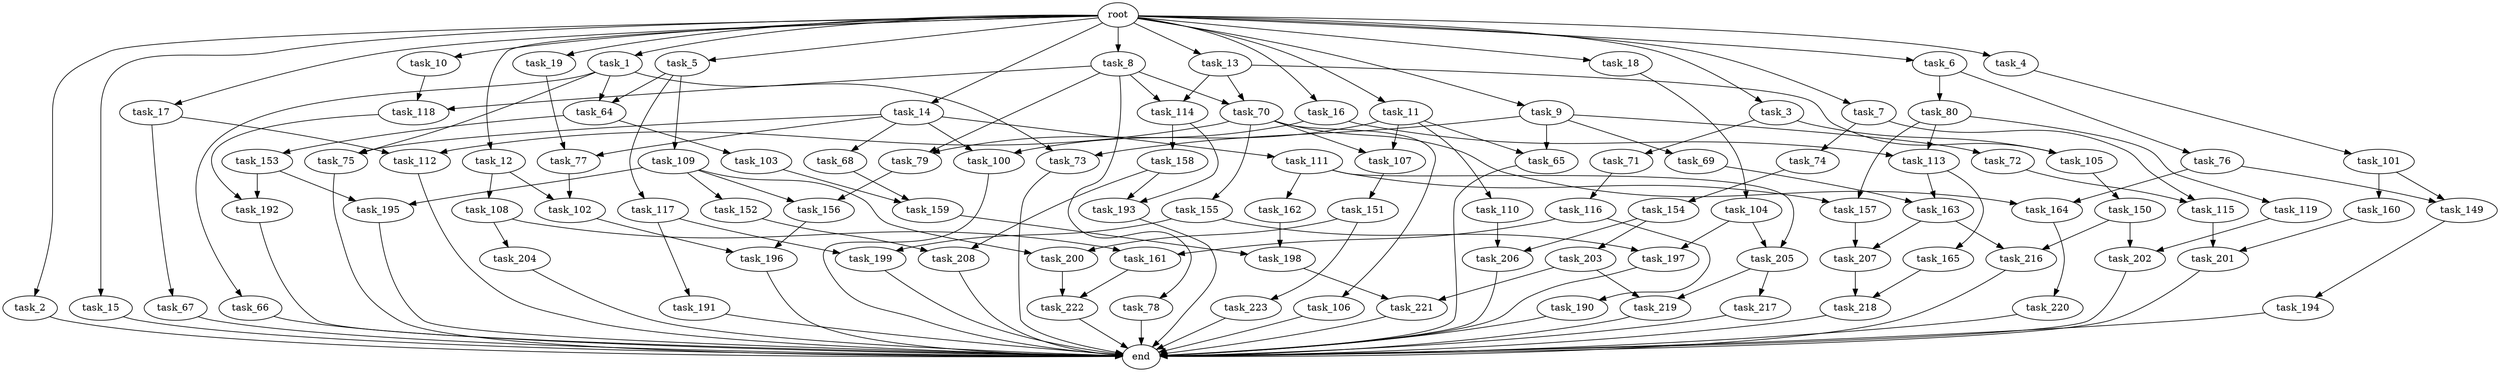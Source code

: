 digraph G {
  root [size="0.000000"];
  task_1 [size="2.048000"];
  task_2 [size="2.048000"];
  task_3 [size="2.048000"];
  task_4 [size="2.048000"];
  task_5 [size="2.048000"];
  task_6 [size="2.048000"];
  task_7 [size="2.048000"];
  task_8 [size="2.048000"];
  task_9 [size="2.048000"];
  task_10 [size="2.048000"];
  task_11 [size="2.048000"];
  task_12 [size="2.048000"];
  task_13 [size="2.048000"];
  task_14 [size="2.048000"];
  task_15 [size="2.048000"];
  task_16 [size="2.048000"];
  task_17 [size="2.048000"];
  task_18 [size="2.048000"];
  task_19 [size="2.048000"];
  task_64 [size="429496729.600000"];
  task_65 [size="1529008357.376000"];
  task_66 [size="154618822.656000"];
  task_67 [size="1099511627.776000"];
  task_68 [size="274877906.944000"];
  task_69 [size="429496729.600000"];
  task_70 [size="2233382993.920000"];
  task_71 [size="154618822.656000"];
  task_72 [size="429496729.600000"];
  task_73 [size="584115552.256000"];
  task_74 [size="1391569403.904000"];
  task_75 [size="429496729.600000"];
  task_76 [size="274877906.944000"];
  task_77 [size="429496729.600000"];
  task_78 [size="841813590.016000"];
  task_79 [size="2559800508.416000"];
  task_80 [size="274877906.944000"];
  task_100 [size="1374389534.720000"];
  task_101 [size="1391569403.904000"];
  task_102 [size="584115552.256000"];
  task_103 [size="1099511627.776000"];
  task_104 [size="618475290.624000"];
  task_105 [size="1546188226.560000"];
  task_106 [size="1099511627.776000"];
  task_107 [size="2199023255.552000"];
  task_108 [size="154618822.656000"];
  task_109 [size="274877906.944000"];
  task_110 [size="1099511627.776000"];
  task_111 [size="274877906.944000"];
  task_112 [size="2199023255.552000"];
  task_113 [size="1786706395.136000"];
  task_114 [size="2233382993.920000"];
  task_115 [size="1666447310.848000"];
  task_116 [size="1099511627.776000"];
  task_117 [size="274877906.944000"];
  task_118 [size="1460288880.640000"];
  task_119 [size="68719476.736000"];
  task_149 [size="1666447310.848000"];
  task_150 [size="154618822.656000"];
  task_151 [size="68719476.736000"];
  task_152 [size="154618822.656000"];
  task_153 [size="1099511627.776000"];
  task_154 [size="1717986918.400000"];
  task_155 [size="1099511627.776000"];
  task_156 [size="1546188226.560000"];
  task_157 [size="687194767.360000"];
  task_158 [size="1099511627.776000"];
  task_159 [size="2233382993.920000"];
  task_160 [size="1391569403.904000"];
  task_161 [size="858993459.200000"];
  task_162 [size="618475290.624000"];
  task_163 [size="1546188226.560000"];
  task_164 [size="1374389534.720000"];
  task_165 [size="154618822.656000"];
  task_190 [size="429496729.600000"];
  task_191 [size="1391569403.904000"];
  task_192 [size="498216206.336000"];
  task_193 [size="1254130450.432000"];
  task_194 [size="841813590.016000"];
  task_195 [size="223338299.392000"];
  task_196 [size="2817498546.176000"];
  task_197 [size="1546188226.560000"];
  task_198 [size="1460288880.640000"];
  task_199 [size="1546188226.560000"];
  task_200 [size="996432412.672000"];
  task_201 [size="2199023255.552000"];
  task_202 [size="223338299.392000"];
  task_203 [size="68719476.736000"];
  task_204 [size="429496729.600000"];
  task_205 [size="2010044694.528000"];
  task_206 [size="1168231104.512000"];
  task_207 [size="1460288880.640000"];
  task_208 [size="429496729.600000"];
  task_216 [size="910533066.752000"];
  task_217 [size="841813590.016000"];
  task_218 [size="704374636.544000"];
  task_219 [size="1683627180.032000"];
  task_220 [size="841813590.016000"];
  task_221 [size="996432412.672000"];
  task_222 [size="498216206.336000"];
  task_223 [size="841813590.016000"];
  end [size="0.000000"];

  root -> task_1 [size="1.000000"];
  root -> task_2 [size="1.000000"];
  root -> task_3 [size="1.000000"];
  root -> task_4 [size="1.000000"];
  root -> task_5 [size="1.000000"];
  root -> task_6 [size="1.000000"];
  root -> task_7 [size="1.000000"];
  root -> task_8 [size="1.000000"];
  root -> task_9 [size="1.000000"];
  root -> task_10 [size="1.000000"];
  root -> task_11 [size="1.000000"];
  root -> task_12 [size="1.000000"];
  root -> task_13 [size="1.000000"];
  root -> task_14 [size="1.000000"];
  root -> task_15 [size="1.000000"];
  root -> task_16 [size="1.000000"];
  root -> task_17 [size="1.000000"];
  root -> task_18 [size="1.000000"];
  root -> task_19 [size="1.000000"];
  task_1 -> task_64 [size="75497472.000000"];
  task_1 -> task_66 [size="75497472.000000"];
  task_1 -> task_73 [size="75497472.000000"];
  task_1 -> task_75 [size="75497472.000000"];
  task_2 -> end [size="1.000000"];
  task_3 -> task_71 [size="75497472.000000"];
  task_3 -> task_105 [size="75497472.000000"];
  task_4 -> task_101 [size="679477248.000000"];
  task_5 -> task_64 [size="134217728.000000"];
  task_5 -> task_109 [size="134217728.000000"];
  task_5 -> task_117 [size="134217728.000000"];
  task_6 -> task_76 [size="134217728.000000"];
  task_6 -> task_80 [size="134217728.000000"];
  task_7 -> task_74 [size="679477248.000000"];
  task_7 -> task_115 [size="679477248.000000"];
  task_8 -> task_70 [size="411041792.000000"];
  task_8 -> task_78 [size="411041792.000000"];
  task_8 -> task_79 [size="411041792.000000"];
  task_8 -> task_114 [size="411041792.000000"];
  task_8 -> task_118 [size="411041792.000000"];
  task_9 -> task_65 [size="209715200.000000"];
  task_9 -> task_69 [size="209715200.000000"];
  task_9 -> task_72 [size="209715200.000000"];
  task_9 -> task_73 [size="209715200.000000"];
  task_10 -> task_118 [size="301989888.000000"];
  task_11 -> task_65 [size="536870912.000000"];
  task_11 -> task_100 [size="536870912.000000"];
  task_11 -> task_107 [size="536870912.000000"];
  task_11 -> task_110 [size="536870912.000000"];
  task_12 -> task_102 [size="75497472.000000"];
  task_12 -> task_108 [size="75497472.000000"];
  task_13 -> task_70 [size="679477248.000000"];
  task_13 -> task_105 [size="679477248.000000"];
  task_13 -> task_114 [size="679477248.000000"];
  task_14 -> task_68 [size="134217728.000000"];
  task_14 -> task_75 [size="134217728.000000"];
  task_14 -> task_77 [size="134217728.000000"];
  task_14 -> task_100 [size="134217728.000000"];
  task_14 -> task_111 [size="134217728.000000"];
  task_15 -> end [size="1.000000"];
  task_16 -> task_79 [size="838860800.000000"];
  task_16 -> task_113 [size="838860800.000000"];
  task_17 -> task_67 [size="536870912.000000"];
  task_17 -> task_112 [size="536870912.000000"];
  task_18 -> task_104 [size="301989888.000000"];
  task_19 -> task_77 [size="75497472.000000"];
  task_64 -> task_103 [size="536870912.000000"];
  task_64 -> task_153 [size="536870912.000000"];
  task_65 -> end [size="1.000000"];
  task_66 -> end [size="1.000000"];
  task_67 -> end [size="1.000000"];
  task_68 -> task_159 [size="411041792.000000"];
  task_69 -> task_163 [size="679477248.000000"];
  task_70 -> task_106 [size="536870912.000000"];
  task_70 -> task_107 [size="536870912.000000"];
  task_70 -> task_112 [size="536870912.000000"];
  task_70 -> task_155 [size="536870912.000000"];
  task_70 -> task_164 [size="536870912.000000"];
  task_71 -> task_116 [size="536870912.000000"];
  task_72 -> task_115 [size="134217728.000000"];
  task_73 -> end [size="1.000000"];
  task_74 -> task_154 [size="838860800.000000"];
  task_75 -> end [size="1.000000"];
  task_76 -> task_149 [size="134217728.000000"];
  task_76 -> task_164 [size="134217728.000000"];
  task_77 -> task_102 [size="209715200.000000"];
  task_78 -> end [size="1.000000"];
  task_79 -> task_156 [size="679477248.000000"];
  task_80 -> task_113 [size="33554432.000000"];
  task_80 -> task_119 [size="33554432.000000"];
  task_80 -> task_157 [size="33554432.000000"];
  task_100 -> end [size="1.000000"];
  task_101 -> task_149 [size="679477248.000000"];
  task_101 -> task_160 [size="679477248.000000"];
  task_102 -> task_196 [size="536870912.000000"];
  task_103 -> task_159 [size="679477248.000000"];
  task_104 -> task_197 [size="679477248.000000"];
  task_104 -> task_205 [size="679477248.000000"];
  task_105 -> task_150 [size="75497472.000000"];
  task_106 -> end [size="1.000000"];
  task_107 -> task_151 [size="33554432.000000"];
  task_108 -> task_161 [size="209715200.000000"];
  task_108 -> task_204 [size="209715200.000000"];
  task_109 -> task_152 [size="75497472.000000"];
  task_109 -> task_156 [size="75497472.000000"];
  task_109 -> task_195 [size="75497472.000000"];
  task_109 -> task_200 [size="75497472.000000"];
  task_110 -> task_206 [size="536870912.000000"];
  task_111 -> task_157 [size="301989888.000000"];
  task_111 -> task_162 [size="301989888.000000"];
  task_111 -> task_205 [size="301989888.000000"];
  task_112 -> end [size="1.000000"];
  task_113 -> task_163 [size="75497472.000000"];
  task_113 -> task_165 [size="75497472.000000"];
  task_114 -> task_158 [size="536870912.000000"];
  task_114 -> task_193 [size="536870912.000000"];
  task_115 -> task_201 [size="536870912.000000"];
  task_116 -> task_161 [size="209715200.000000"];
  task_116 -> task_190 [size="209715200.000000"];
  task_117 -> task_191 [size="679477248.000000"];
  task_117 -> task_199 [size="679477248.000000"];
  task_118 -> task_192 [size="209715200.000000"];
  task_119 -> task_202 [size="75497472.000000"];
  task_149 -> task_194 [size="411041792.000000"];
  task_150 -> task_202 [size="33554432.000000"];
  task_150 -> task_216 [size="33554432.000000"];
  task_151 -> task_200 [size="411041792.000000"];
  task_151 -> task_223 [size="411041792.000000"];
  task_152 -> task_208 [size="134217728.000000"];
  task_153 -> task_192 [size="33554432.000000"];
  task_153 -> task_195 [size="33554432.000000"];
  task_154 -> task_203 [size="33554432.000000"];
  task_154 -> task_206 [size="33554432.000000"];
  task_155 -> task_197 [size="75497472.000000"];
  task_155 -> task_199 [size="75497472.000000"];
  task_156 -> task_196 [size="838860800.000000"];
  task_157 -> task_207 [size="301989888.000000"];
  task_158 -> task_193 [size="75497472.000000"];
  task_158 -> task_208 [size="75497472.000000"];
  task_159 -> task_198 [size="301989888.000000"];
  task_160 -> task_201 [size="536870912.000000"];
  task_161 -> task_222 [size="209715200.000000"];
  task_162 -> task_198 [size="411041792.000000"];
  task_163 -> task_207 [size="411041792.000000"];
  task_163 -> task_216 [size="411041792.000000"];
  task_164 -> task_220 [size="411041792.000000"];
  task_165 -> task_218 [size="134217728.000000"];
  task_190 -> end [size="1.000000"];
  task_191 -> end [size="1.000000"];
  task_192 -> end [size="1.000000"];
  task_193 -> end [size="1.000000"];
  task_194 -> end [size="1.000000"];
  task_195 -> end [size="1.000000"];
  task_196 -> end [size="1.000000"];
  task_197 -> end [size="1.000000"];
  task_198 -> task_221 [size="75497472.000000"];
  task_199 -> end [size="1.000000"];
  task_200 -> task_222 [size="33554432.000000"];
  task_201 -> end [size="1.000000"];
  task_202 -> end [size="1.000000"];
  task_203 -> task_219 [size="411041792.000000"];
  task_203 -> task_221 [size="411041792.000000"];
  task_204 -> end [size="1.000000"];
  task_205 -> task_217 [size="411041792.000000"];
  task_205 -> task_219 [size="411041792.000000"];
  task_206 -> end [size="1.000000"];
  task_207 -> task_218 [size="209715200.000000"];
  task_208 -> end [size="1.000000"];
  task_216 -> end [size="1.000000"];
  task_217 -> end [size="1.000000"];
  task_218 -> end [size="1.000000"];
  task_219 -> end [size="1.000000"];
  task_220 -> end [size="1.000000"];
  task_221 -> end [size="1.000000"];
  task_222 -> end [size="1.000000"];
  task_223 -> end [size="1.000000"];
}

